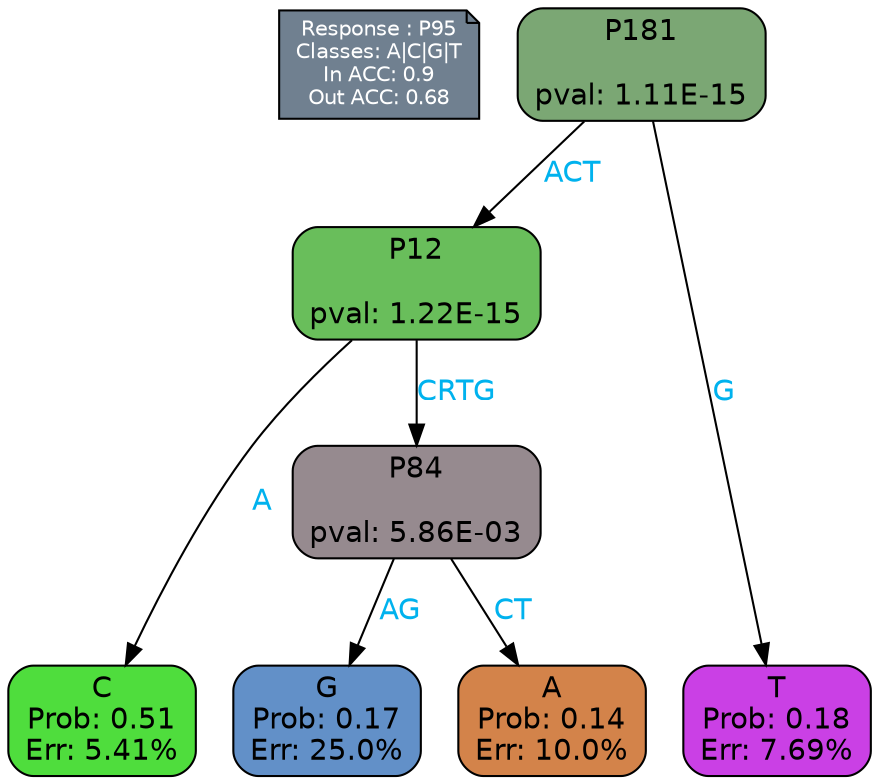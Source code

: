 digraph Tree {
node [shape=box, style="filled, rounded", color="black", fontname=helvetica] ;
graph [ranksep=equally, splines=polylines, bgcolor=transparent, dpi=600] ;
edge [fontname=helvetica] ;
LEGEND [label="Response : P95
Classes: A|C|G|T
In ACC: 0.9
Out ACC: 0.68
",shape=note,align=left,style=filled,fillcolor="slategray",fontcolor="white",fontsize=10];1 [label="P181

pval: 1.11E-15", fillcolor="#7ba774"] ;
2 [label="P12

pval: 1.22E-15", fillcolor="#69be5b"] ;
3 [label="C
Prob: 0.51
Err: 5.41%", fillcolor="#4fdd3d"] ;
4 [label="P84

pval: 5.86E-03", fillcolor="#968a8f"] ;
5 [label="G
Prob: 0.17
Err: 25.0%", fillcolor="#6290c8"] ;
6 [label="A
Prob: 0.14
Err: 10.0%", fillcolor="#d3834a"] ;
7 [label="T
Prob: 0.18
Err: 7.69%", fillcolor="#ca40e5"] ;
1 -> 2 [label="ACT",fontcolor=deepskyblue2] ;
1 -> 7 [label="G",fontcolor=deepskyblue2] ;
2 -> 3 [label="A",fontcolor=deepskyblue2] ;
2 -> 4 [label="CRTG",fontcolor=deepskyblue2] ;
4 -> 5 [label="AG",fontcolor=deepskyblue2] ;
4 -> 6 [label="CT",fontcolor=deepskyblue2] ;
{rank = same; 3;5;6;7;}{rank = same; LEGEND;1;}}